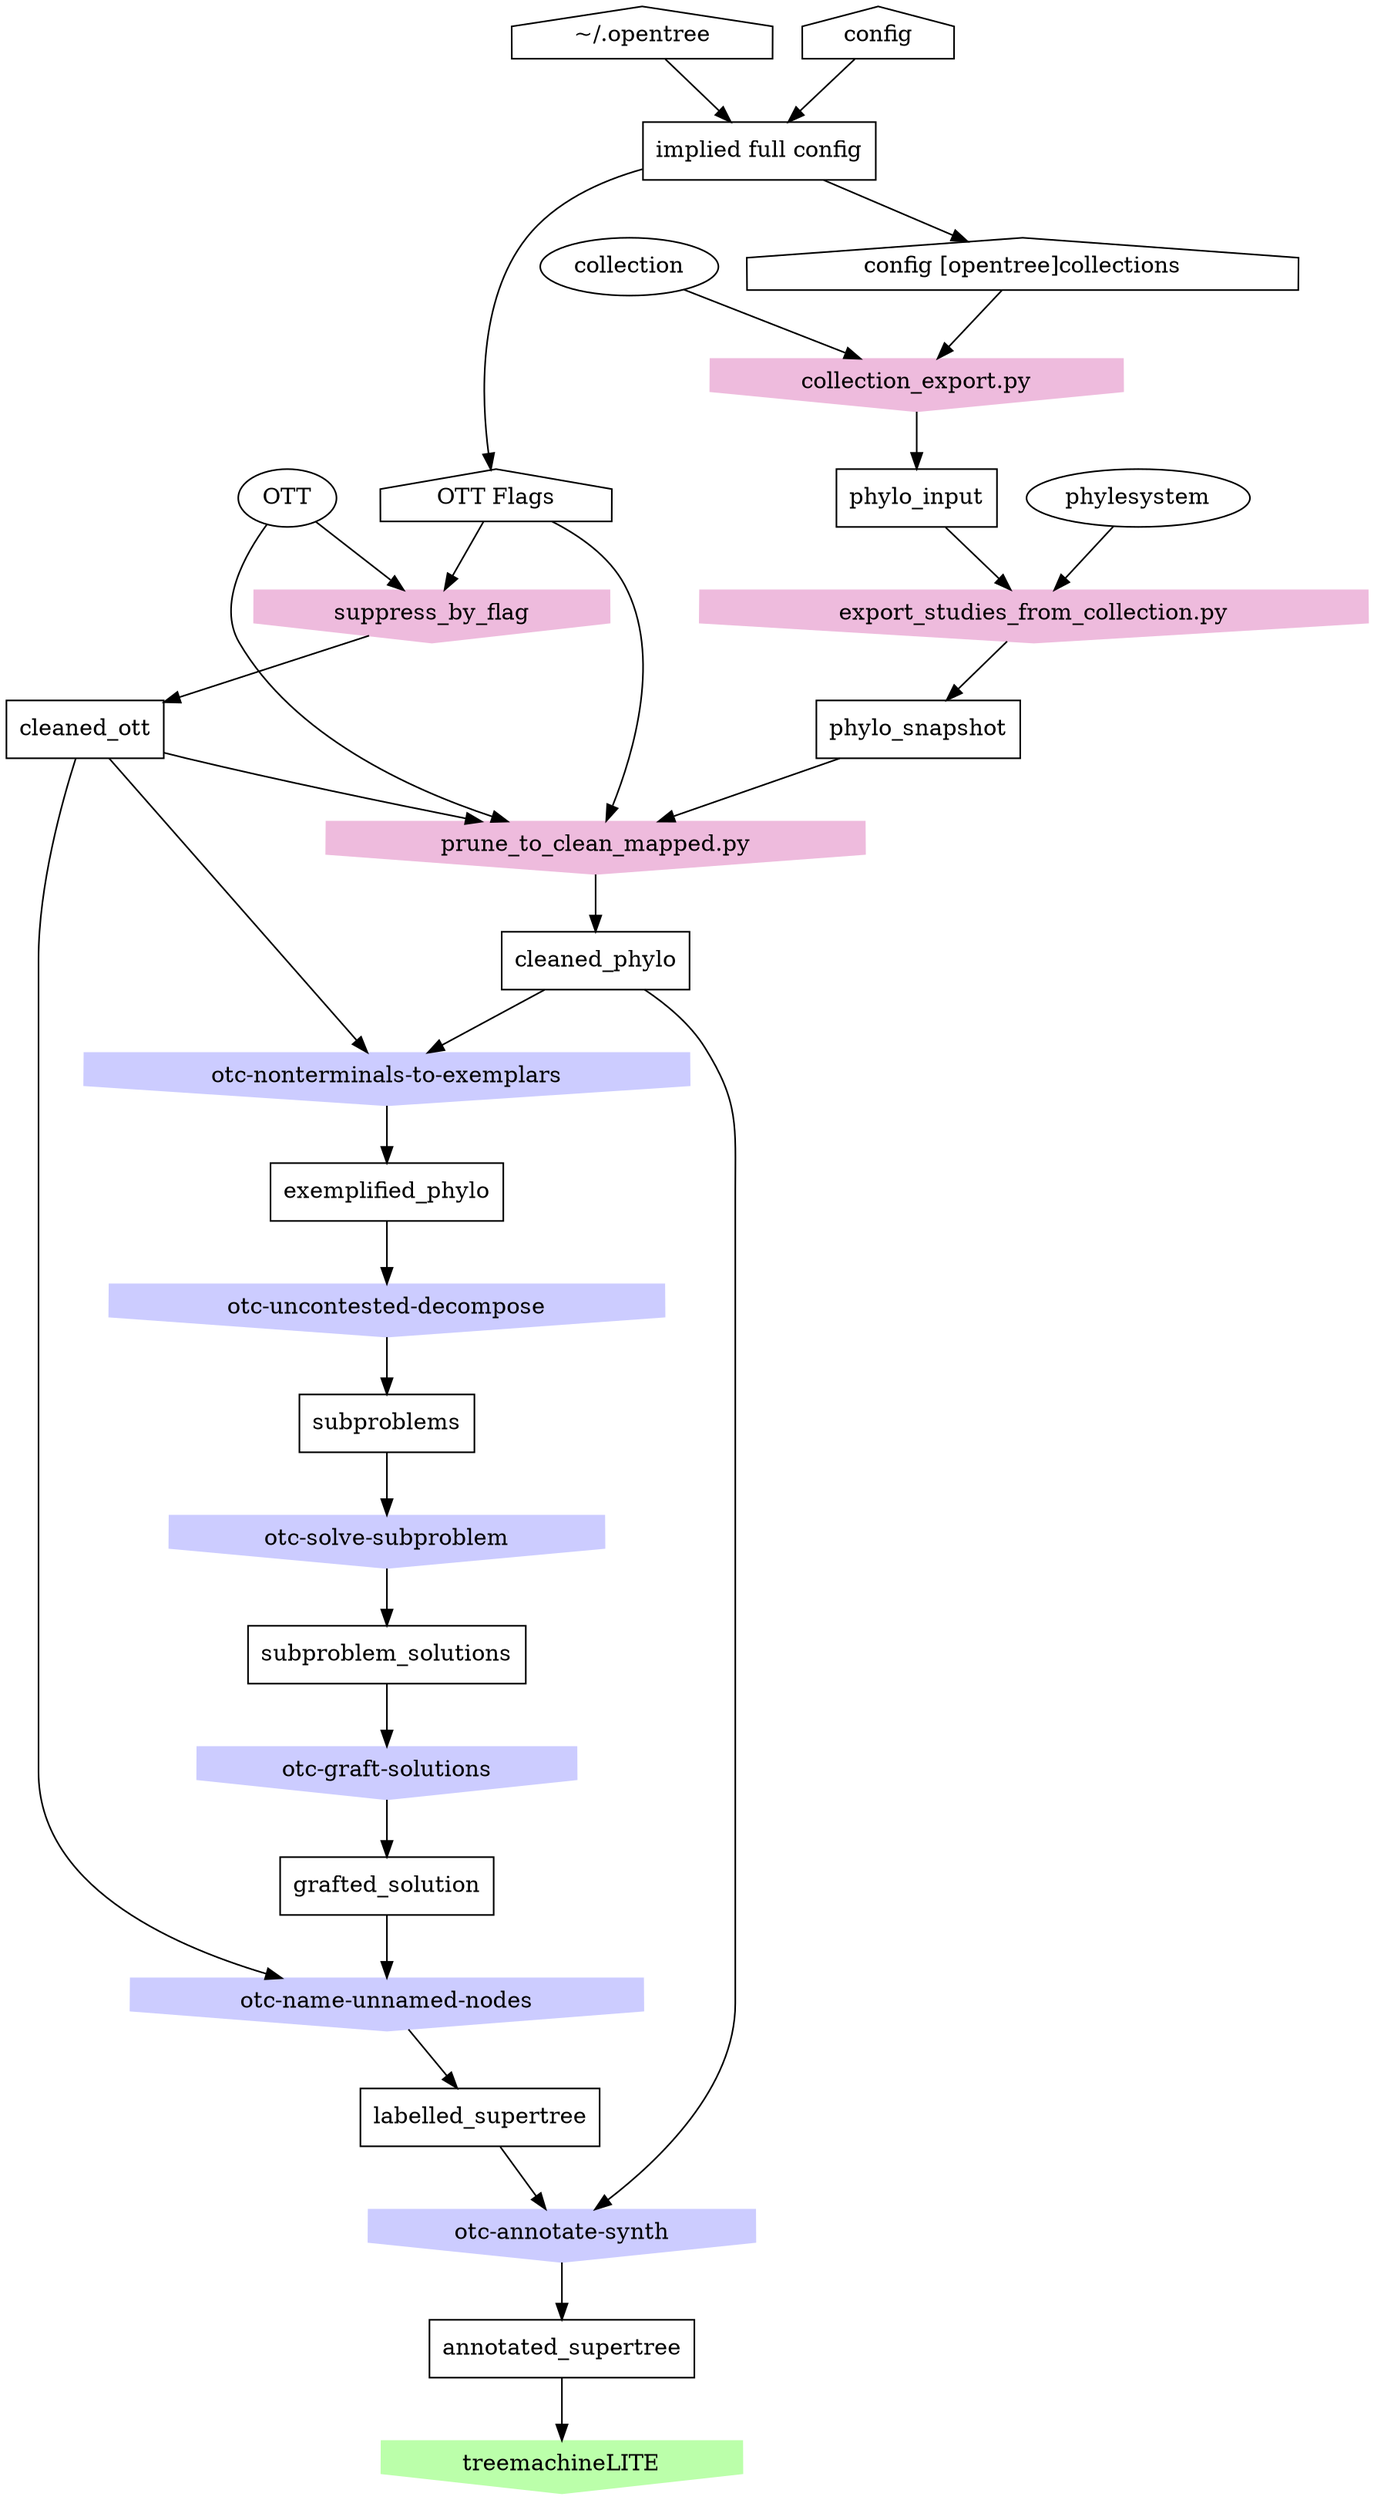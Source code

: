 digraph P {
    homeconfig [shape=house label="~/.opentree"];
    inputconfig [shape=house label="config"];
    impliedconfig [shape=box label="implied full config"];
    homeconfig -> impliedconfig;
    inputconfig -> impliedconfig;

    ottflags [shape=house label="OTT Flags"];
    impliedconfig -> ottflags ;

    ott [shape=oval label="OTT"];
    phylesystem [shape=oval label="phylesystem"];
    synthcoll [shape=oval label="collection"];

    inpspecifiers [shape=house label="config [opentree]collections"];
    impliedconfig -> inpspecifiers;

    cleanedotttool [shape=invhouse label="suppress_by_flag", style=filled, color="#EEBBDD"];
    cleanedott [shape=box label="cleaned_ott"];
    ott -> cleanedotttool ;
    ottflags -> cleanedotttool;
    cleanedotttool ->cleanedott;

    phyloinputtool [shape=invhouse label="collection_export.py", style=filled, color="#EEBBDD"];
    phyloinput [shape=box label="phylo_input"];
    inpspecifiers -> phyloinputtool ;
    synthcoll -> phyloinputtool ;
    phyloinputtool -> phyloinput;

    phylosnapshottool [shape=invhouse label="export_studies_from_collection.py", style=filled, color="#EEBBDD"];
    phylosnapshot [shape=box label="phylo_snapshot"];
    phyloinput -> phylosnapshottool ;
    phylesystem -> phylosnapshottool ;
    phylosnapshottool ->phylosnapshot;

    cleanedphylotool [shape=invhouse label="prune_to_clean_mapped.py", style=filled, color="#EEBBDD"];
    cleanedphylo [shape=box label="cleaned_phylo"];
    phylosnapshot -> cleanedphylotool ;
    ottflags -> cleanedphylotool ;
    ott -> cleanedphylotool ;
    cleanedott -> cleanedphylotool ;
    cleanedphylotool -> cleanedphylo;

    phyloinducedtaxonomytool [shape=invhouse label="otc-nonterminals-to-exemplars" style=filled color="#CCCCFF"];
    exemplifiedphylo [shape=box label="exemplified_phylo"];
    cleanedphylo -> phyloinducedtaxonomytool;
    cleanedott -> phyloinducedtaxonomytool;
    phyloinducedtaxonomytool -> exemplifiedphylo;



    subproblemstool [shape=invhouse label="otc-uncontested-decompose" style=filled color="#CCCCFF"];
    subproblems [shape=box label="subproblems"];
    exemplifiedphylo -> subproblemstool;
    subproblemstool -> subproblems;

    subproblemsolntool [shape=invhouse label="otc-solve-subproblem" style=filled color="#CCCCFF"];
    subproblemsoln [shape=box label="subproblem_solutions"];
    subproblems -> subproblemsolntool;
    subproblemsolntool -> subproblemsoln;

    graftedsolntool [shape=invhouse label="otc-graft-solutions" style=filled color="#CCCCFF"];
    graftedsoln [shape=box label="grafted_solution"];
    subproblemsoln -> graftedsolntool;
    graftedsolntool -> graftedsoln;

    #supertreetopotool [shape=invhouse label="otc-unprune-solution" style=filled color="#CCCCFF"];
    #supertreetopo [shape=box label="full_supertree"];
    #graftedsoln -> supertreetopotool;
    #cleanedott -> supertreetopotool;
    #supertreetopotool -> supertreetopo;

    taxolabelledsupertreetool [shape=invhouse label="otc-name-unnamed-nodes" style=filled color="#CCCCFF"];
    taxolabelledsupertree [shape=box label="labelled_supertree"];
    cleanedott -> taxolabelledsupertreetool;
    graftedsoln -> taxolabelledsupertreetool;
    taxolabelledsupertreetool -> taxolabelledsupertree;

    supertreewithsupporttool [shape=invhouse label="otc-annotate-synth" style=filled color="#CCCCFF"];
    supertreewithsupport [shape=box label="annotated_supertree"];
    taxolabelledsupertree -> supertreewithsupporttool;
    cleanedphylo -> supertreewithsupporttool;
    supertreewithsupporttool -> supertreewithsupport;

    treemachineLite [shape=invhouse label="treemachineLITE" style=filled color="#BBFFAA"];
    supertreewithsupport -> treemachineLite;

}